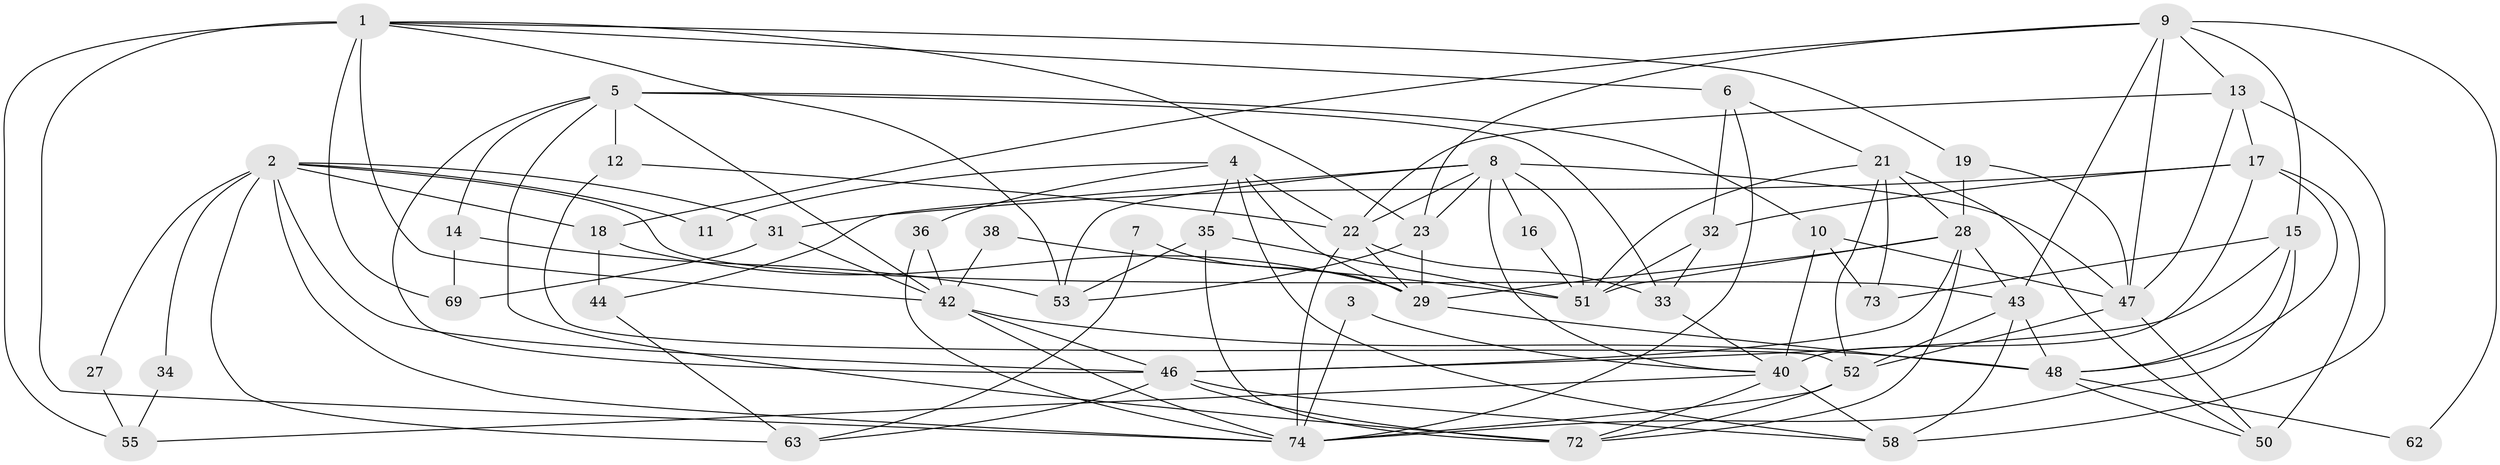 // Generated by graph-tools (version 1.1) at 2025/24/03/03/25 07:24:00]
// undirected, 51 vertices, 126 edges
graph export_dot {
graph [start="1"]
  node [color=gray90,style=filled];
  1 [super="+41"];
  2 [super="+20"];
  3;
  4 [super="+24"];
  5 [super="+26"];
  6 [super="+30"];
  7;
  8 [super="+37"];
  9 [super="+64"];
  10 [super="+57"];
  11;
  12;
  13 [super="+80"];
  14 [super="+67"];
  15 [super="+54"];
  16;
  17 [super="+75"];
  18 [super="+56"];
  19;
  21 [super="+25"];
  22 [super="+68"];
  23 [super="+81"];
  27;
  28 [super="+61"];
  29 [super="+59"];
  31 [super="+39"];
  32;
  33 [super="+45"];
  34;
  35;
  36;
  38;
  40 [super="+79"];
  42 [super="+82"];
  43 [super="+60"];
  44;
  46 [super="+66"];
  47 [super="+49"];
  48 [super="+71"];
  50;
  51 [super="+77"];
  52 [super="+78"];
  53 [super="+70"];
  55;
  58 [super="+65"];
  62;
  63;
  69 [super="+83"];
  72;
  73;
  74 [super="+76"];
  1 -- 19;
  1 -- 74;
  1 -- 6;
  1 -- 55;
  1 -- 53;
  1 -- 42;
  1 -- 23;
  1 -- 69 [weight=2];
  2 -- 31;
  2 -- 11;
  2 -- 18;
  2 -- 27;
  2 -- 34;
  2 -- 63;
  2 -- 43 [weight=2];
  2 -- 46;
  2 -- 74;
  3 -- 40;
  3 -- 74;
  4 -- 58;
  4 -- 11;
  4 -- 29;
  4 -- 35;
  4 -- 22;
  4 -- 36;
  5 -- 12;
  5 -- 10;
  5 -- 42;
  5 -- 33;
  5 -- 72;
  5 -- 46;
  5 -- 14;
  6 -- 21;
  6 -- 32;
  6 -- 74;
  7 -- 63;
  7 -- 29;
  8 -- 22;
  8 -- 51;
  8 -- 23;
  8 -- 16;
  8 -- 53;
  8 -- 40;
  8 -- 44;
  8 -- 47;
  9 -- 43;
  9 -- 47;
  9 -- 18;
  9 -- 23;
  9 -- 13;
  9 -- 62;
  9 -- 15;
  10 -- 40 [weight=2];
  10 -- 73;
  10 -- 47;
  12 -- 22;
  12 -- 52;
  13 -- 22;
  13 -- 17;
  13 -- 58 [weight=2];
  13 -- 47;
  14 -- 53;
  14 -- 69;
  15 -- 74;
  15 -- 73;
  15 -- 46;
  15 -- 48;
  16 -- 51;
  17 -- 50;
  17 -- 31;
  17 -- 40;
  17 -- 32;
  17 -- 48;
  18 -- 44;
  18 -- 29;
  19 -- 28;
  19 -- 47;
  21 -- 73;
  21 -- 50;
  21 -- 51;
  21 -- 28;
  21 -- 52;
  22 -- 74;
  22 -- 33;
  22 -- 29;
  23 -- 53;
  23 -- 29;
  27 -- 55;
  28 -- 29;
  28 -- 72;
  28 -- 51;
  28 -- 43;
  28 -- 46;
  29 -- 48;
  31 -- 69;
  31 -- 42 [weight=2];
  32 -- 51;
  32 -- 33;
  33 -- 40;
  34 -- 55;
  35 -- 72;
  35 -- 51;
  35 -- 53;
  36 -- 42 [weight=2];
  36 -- 74;
  38 -- 42;
  38 -- 51;
  40 -- 72;
  40 -- 55;
  40 -- 58;
  42 -- 74;
  42 -- 46;
  42 -- 48;
  43 -- 48;
  43 -- 52;
  43 -- 58;
  44 -- 63;
  46 -- 72;
  46 -- 63;
  46 -- 58;
  47 -- 50;
  47 -- 52 [weight=2];
  48 -- 62;
  48 -- 50;
  52 -- 74;
  52 -- 72;
}
